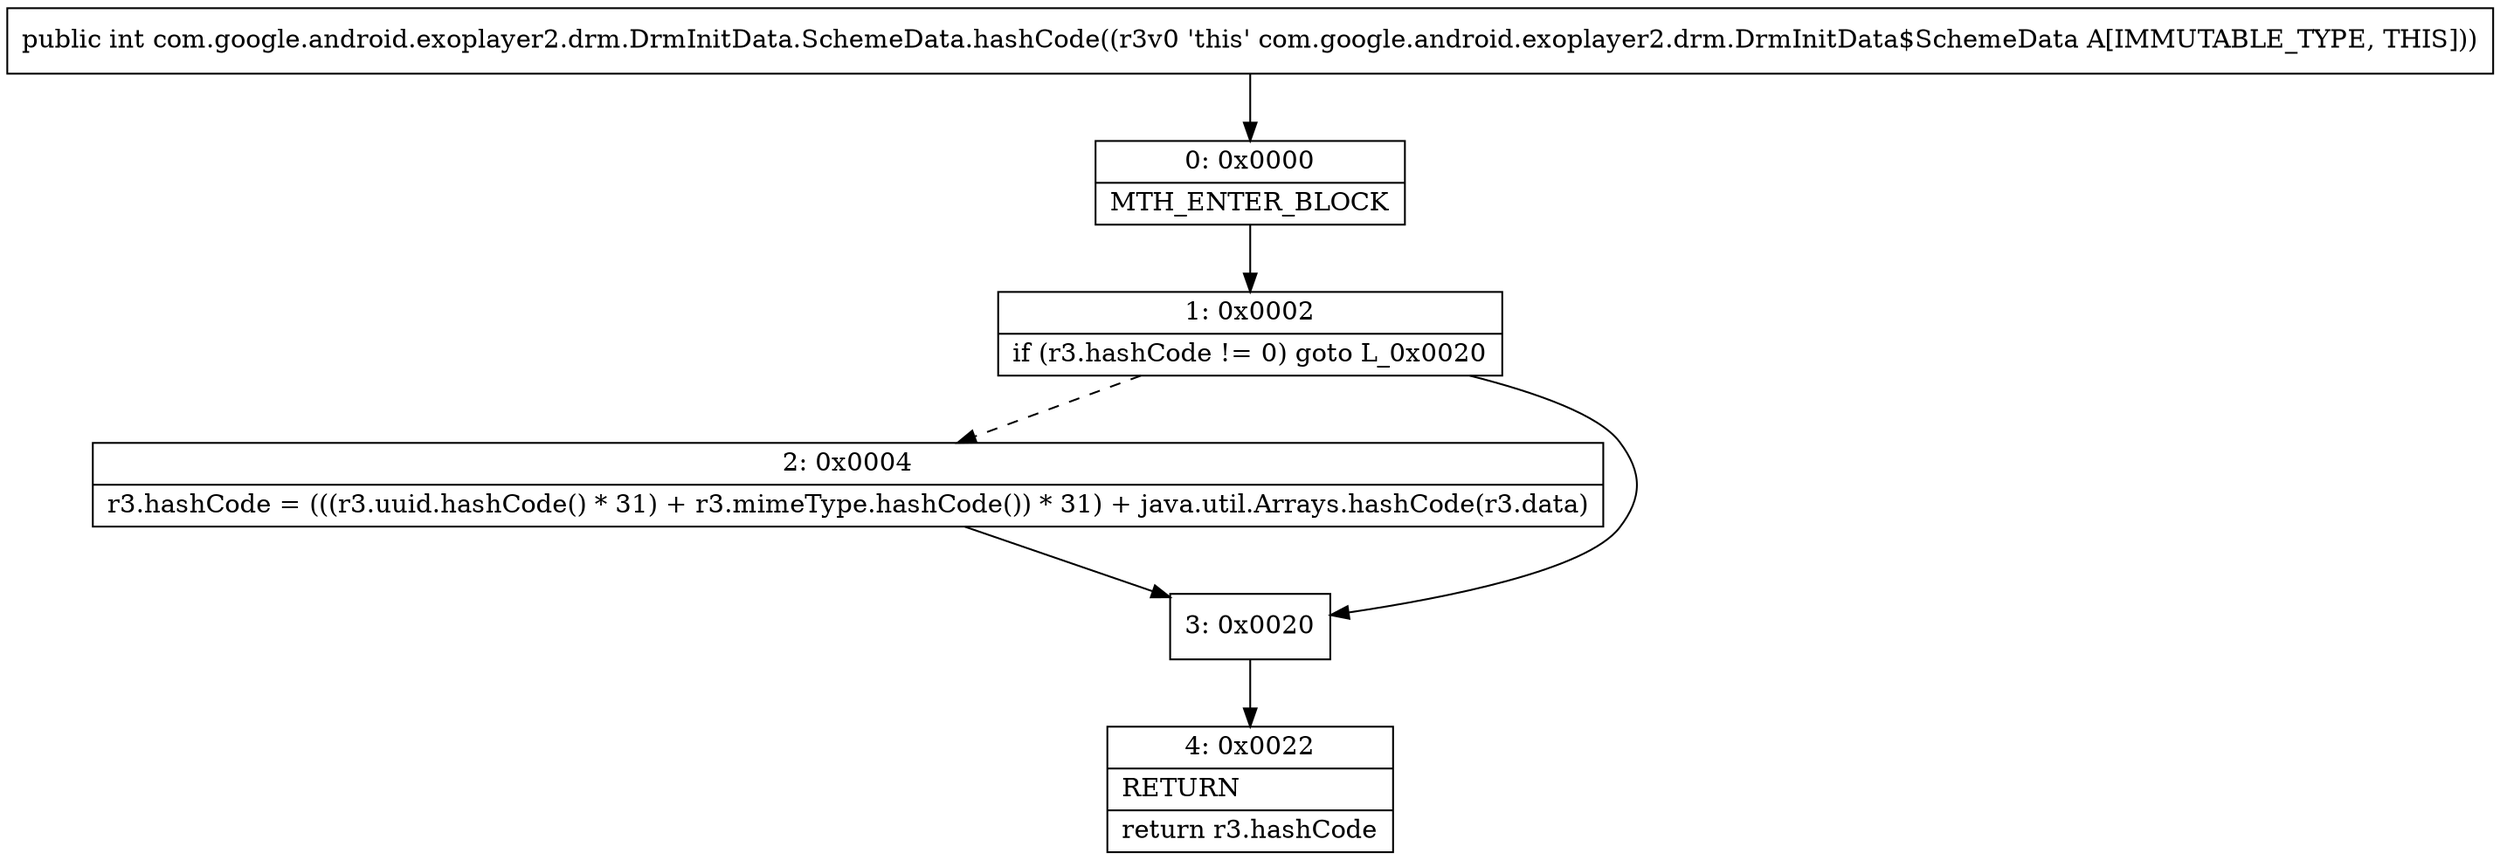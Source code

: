 digraph "CFG forcom.google.android.exoplayer2.drm.DrmInitData.SchemeData.hashCode()I" {
Node_0 [shape=record,label="{0\:\ 0x0000|MTH_ENTER_BLOCK\l}"];
Node_1 [shape=record,label="{1\:\ 0x0002|if (r3.hashCode != 0) goto L_0x0020\l}"];
Node_2 [shape=record,label="{2\:\ 0x0004|r3.hashCode = (((r3.uuid.hashCode() * 31) + r3.mimeType.hashCode()) * 31) + java.util.Arrays.hashCode(r3.data)\l}"];
Node_3 [shape=record,label="{3\:\ 0x0020}"];
Node_4 [shape=record,label="{4\:\ 0x0022|RETURN\l|return r3.hashCode\l}"];
MethodNode[shape=record,label="{public int com.google.android.exoplayer2.drm.DrmInitData.SchemeData.hashCode((r3v0 'this' com.google.android.exoplayer2.drm.DrmInitData$SchemeData A[IMMUTABLE_TYPE, THIS])) }"];
MethodNode -> Node_0;
Node_0 -> Node_1;
Node_1 -> Node_2[style=dashed];
Node_1 -> Node_3;
Node_2 -> Node_3;
Node_3 -> Node_4;
}

